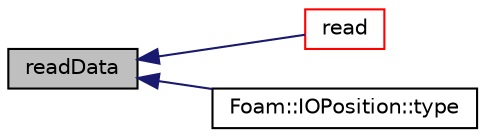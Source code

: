 digraph "readData"
{
  bgcolor="transparent";
  edge [fontname="Helvetica",fontsize="10",labelfontname="Helvetica",labelfontsize="10"];
  node [fontname="Helvetica",fontsize="10",shape=record];
  rankdir="LR";
  Node5648 [label="readData",height=0.2,width=0.4,color="black", fillcolor="grey75", style="filled", fontcolor="black"];
  Node5648 -> Node5649 [dir="back",color="midnightblue",fontsize="10",style="solid",fontname="Helvetica"];
  Node5649 [label="read",height=0.2,width=0.4,color="red",URL="$a27441.html#af816873151ddb0126e98bb2f914d8ed5",tooltip="Read object. "];
  Node5648 -> Node6857 [dir="back",color="midnightblue",fontsize="10",style="solid",fontname="Helvetica"];
  Node6857 [label="Foam::IOPosition::type",height=0.2,width=0.4,color="black",URL="$a24701.html#ad96049c6bc3bff103f3fb848232a42f7",tooltip="Runtime type name information. Use cloud type. "];
}
